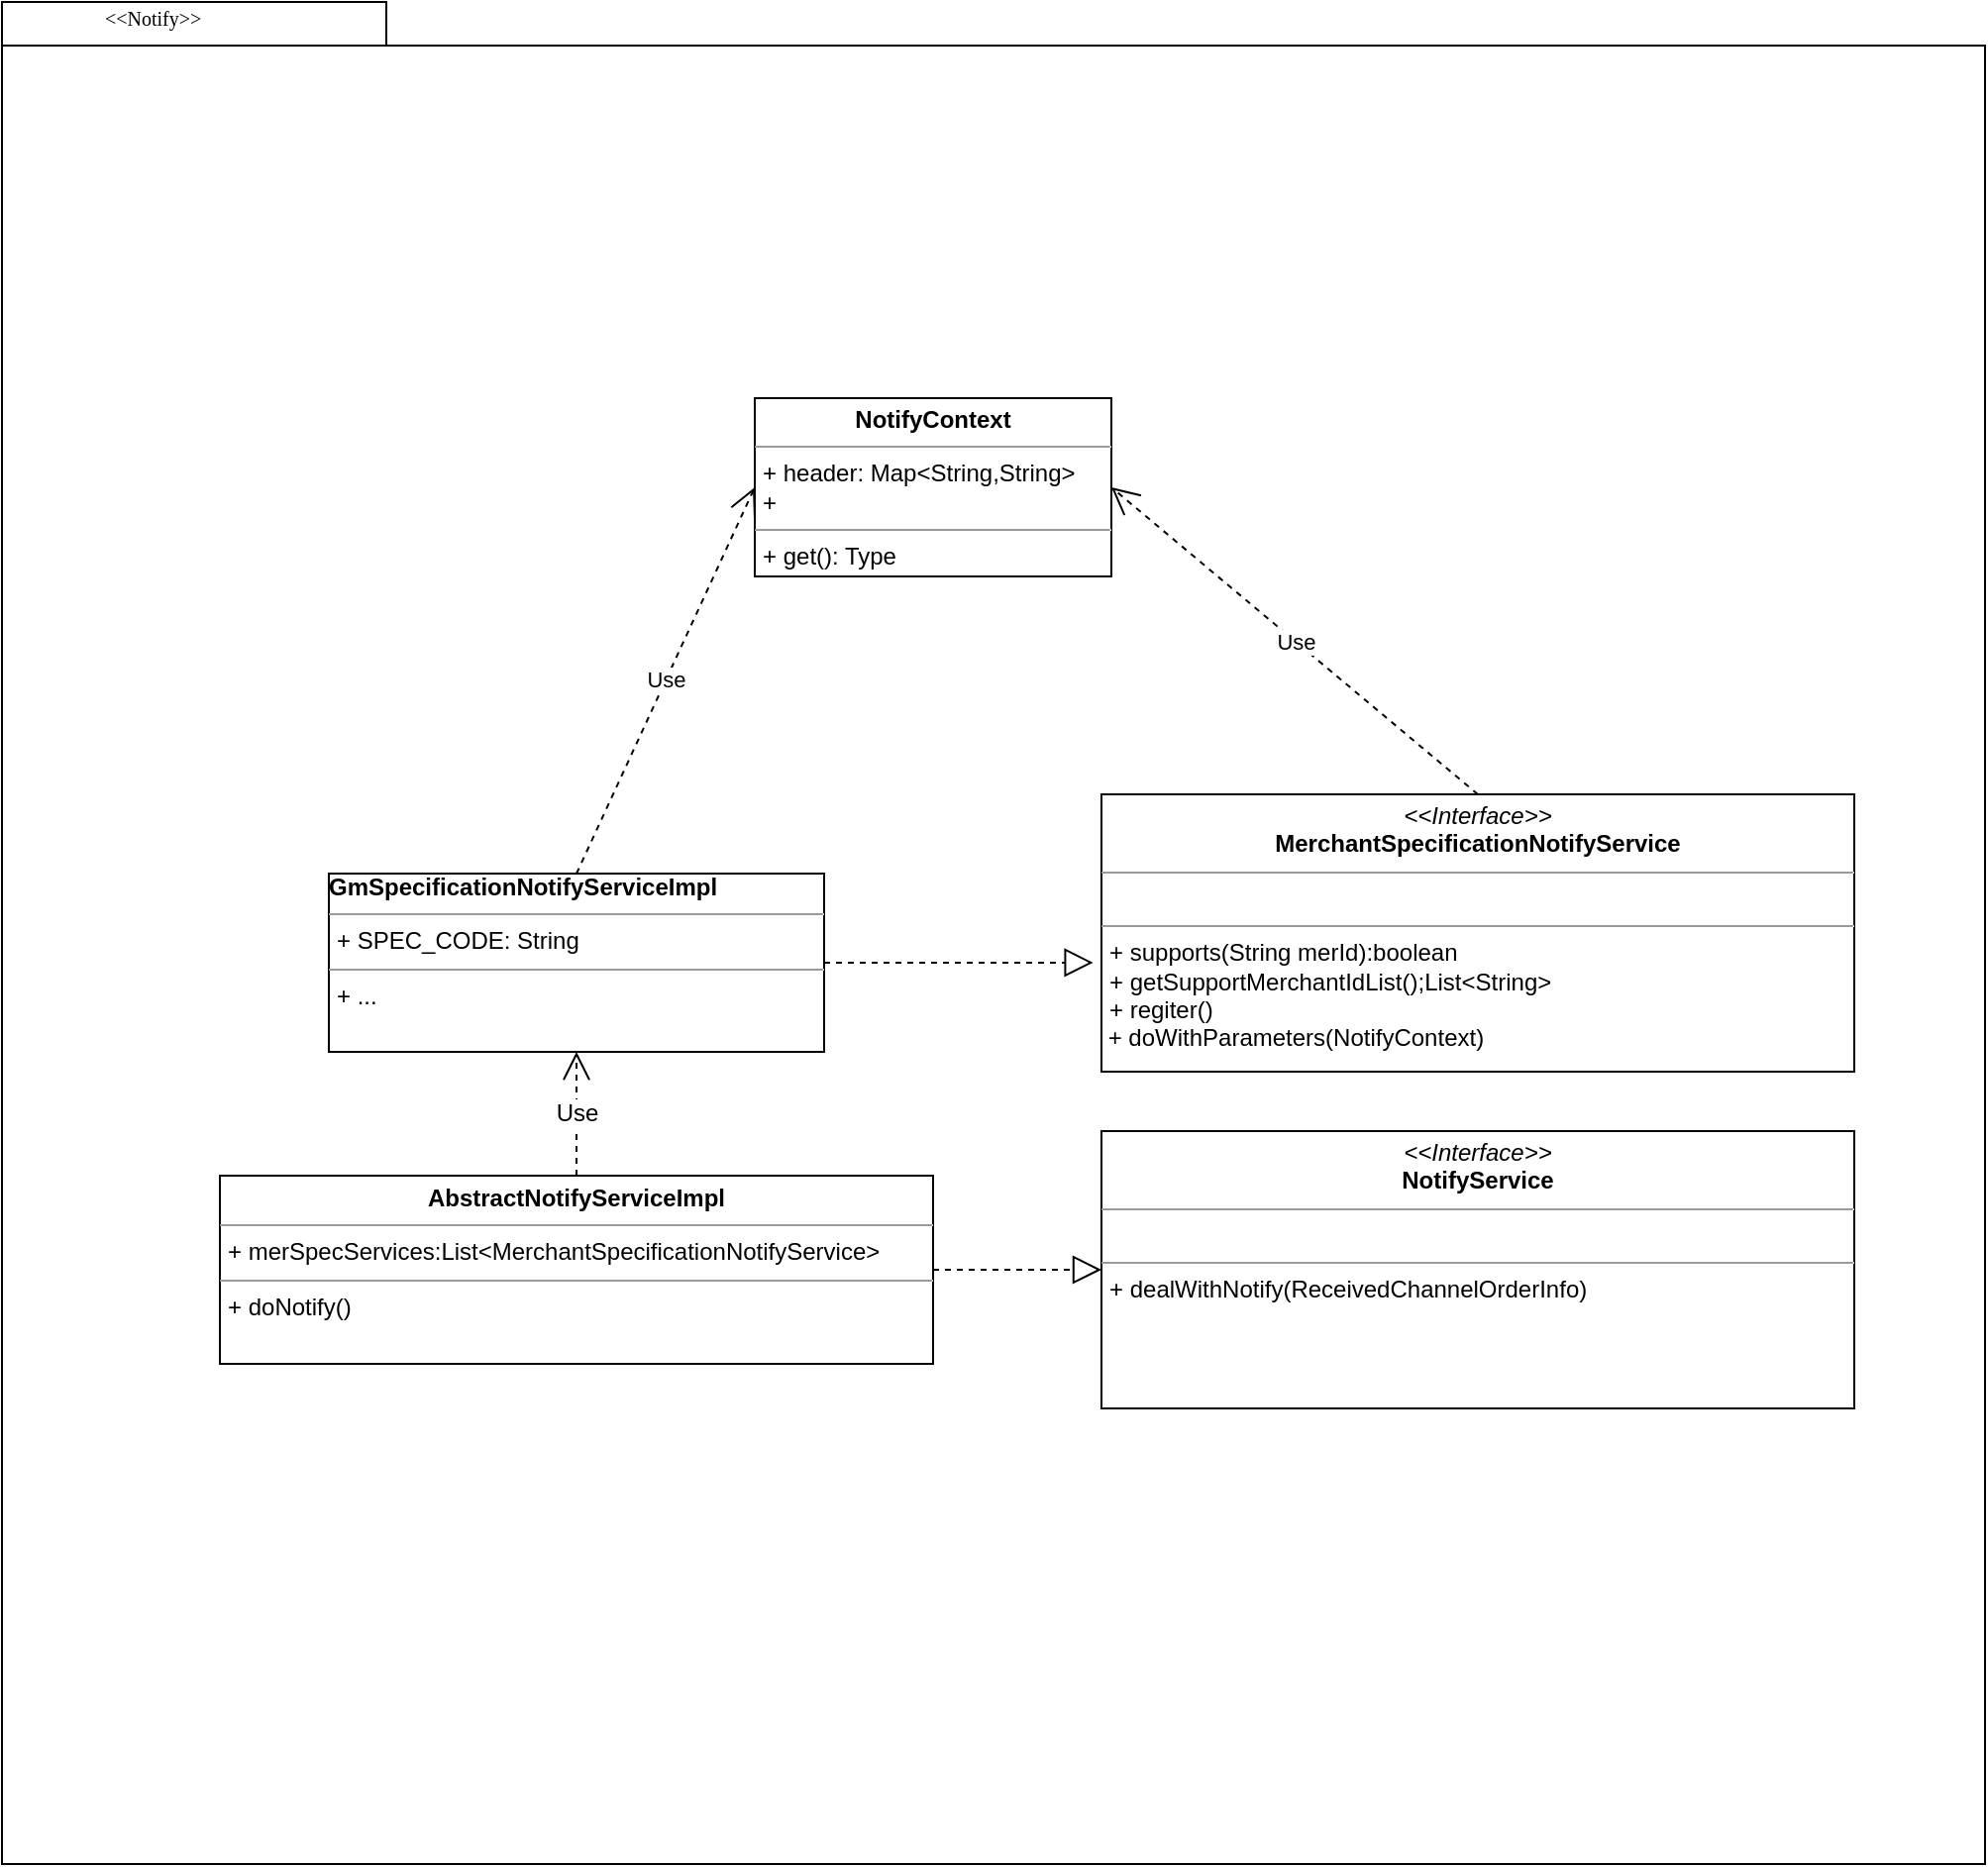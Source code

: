 <mxfile version="18.0.5" type="github"><diagram name="Page-1" id="b5b7bab2-c9e2-2cf4-8b2a-24fd1a2a6d21"><mxGraphModel dx="2942" dy="1114" grid="1" gridSize="10" guides="1" tooltips="1" connect="1" arrows="1" fold="1" page="1" pageScale="1" pageWidth="827" pageHeight="1169" background="none" math="0" shadow="0"><root><mxCell id="0"/><mxCell id="1" parent="0"/><mxCell id="6e0c8c40b5770093-71" style="edgeStyle=elbowEdgeStyle;rounded=0;html=1;dashed=1;labelBackgroundColor=none;startFill=0;endArrow=open;endFill=0;endSize=10;fontFamily=Verdana;fontSize=10;elbow=vertical;" parent="1" edge="1"><mxGeometry relative="1" as="geometry"><mxPoint x="1045.5" y="595" as="targetPoint"/></mxGeometry></mxCell><mxCell id="6e0c8c40b5770093-64" style="edgeStyle=elbowEdgeStyle;rounded=0;html=1;entryX=0.559;entryY=0.251;entryPerimeter=0;dashed=1;labelBackgroundColor=none;startFill=0;endArrow=open;endFill=0;endSize=10;fontFamily=Verdana;fontSize=10;" parent="1" edge="1"><mxGeometry relative="1" as="geometry"><mxPoint x="710" y="594.5" as="sourcePoint"/></mxGeometry></mxCell><mxCell id="6e0c8c40b5770093-65" style="edgeStyle=none;rounded=0;html=1;dashed=1;labelBackgroundColor=none;startFill=0;endArrow=open;endFill=0;endSize=10;fontFamily=Verdana;fontSize=10;entryX=-0.003;entryY=0.411;entryPerimeter=0;" parent="1" edge="1"><mxGeometry relative="1" as="geometry"><mxPoint x="739.207" y="594.5" as="sourcePoint"/></mxGeometry></mxCell><mxCell id="6e0c8c40b5770093-66" style="edgeStyle=none;rounded=0;html=1;dashed=1;labelBackgroundColor=none;startFill=0;endArrow=open;endFill=0;endSize=10;fontFamily=Verdana;fontSize=10;entryX=1.013;entryY=0.444;entryPerimeter=0;" parent="1" edge="1"><mxGeometry relative="1" as="geometry"><mxPoint x="664.688" y="594.5" as="sourcePoint"/></mxGeometry></mxCell><mxCell id="6e0c8c40b5770093-69" style="edgeStyle=elbowEdgeStyle;rounded=0;html=1;entryX=0.643;entryY=0.246;entryPerimeter=0;dashed=1;labelBackgroundColor=none;startFill=0;endArrow=open;endFill=0;endSize=10;fontFamily=Verdana;fontSize=10;" parent="1" edge="1"><mxGeometry relative="1" as="geometry"><mxPoint x="827" y="904.5" as="sourcePoint"/></mxGeometry></mxCell><mxCell id="6e0c8c40b5770093-58" style="rounded=0;html=1;dashed=1;labelBackgroundColor=none;startFill=0;endArrow=open;endFill=0;endSize=10;fontFamily=Verdana;fontSize=10;entryX=0.592;entryY=0.2;entryPerimeter=0;edgeStyle=elbowEdgeStyle;" parent="1" edge="1"><mxGeometry relative="1" as="geometry"><mxPoint x="527" y="244.5" as="sourcePoint"/></mxGeometry></mxCell><mxCell id="6e0c8c40b5770093-60" style="rounded=0;html=1;entryX=0.452;entryY=0.1;entryPerimeter=0;dashed=1;labelBackgroundColor=none;startFill=0;endArrow=open;endFill=0;endSize=10;fontFamily=Verdana;fontSize=10;" parent="1" edge="1"><mxGeometry relative="1" as="geometry"><mxPoint x="581.829" y="424.5" as="sourcePoint"/></mxGeometry></mxCell><mxCell id="6e0c8c40b5770093-61" style="edgeStyle=none;rounded=0;html=1;entryX=0.69;entryY=0.102;entryPerimeter=0;dashed=1;labelBackgroundColor=none;startFill=0;endArrow=open;endFill=0;endSize=10;fontFamily=Verdana;fontSize=10;" parent="1" edge="1"><mxGeometry relative="1" as="geometry"><mxPoint x="811.275" y="428.5" as="sourcePoint"/></mxGeometry></mxCell><mxCell id="6e0c8c40b5770093-62" style="edgeStyle=none;rounded=0;html=1;dashed=1;labelBackgroundColor=none;startFill=0;endArrow=open;endFill=0;endSize=10;fontFamily=Verdana;fontSize=10;exitX=1.002;exitY=0.668;exitPerimeter=0;" parent="1" edge="1"><mxGeometry relative="1" as="geometry"><mxPoint x="966.06" y="385.34" as="sourcePoint"/></mxGeometry></mxCell><mxCell id="6e0c8c40b5770093-63" style="edgeStyle=orthogonalEdgeStyle;rounded=0;html=1;dashed=1;labelBackgroundColor=none;startFill=0;endArrow=open;endFill=0;endSize=10;fontFamily=Verdana;fontSize=10;" parent="1" edge="1"><mxGeometry relative="1" as="geometry"><Array as="points"><mxPoint x="665.5" y="359.5"/><mxPoint x="665.5" y="464.5"/></Array><mxPoint x="641.5" y="359.5" as="sourcePoint"/></mxGeometry></mxCell><mxCell id="6e0c8c40b5770093-73" value="&amp;lt;&amp;lt;Notify&amp;gt;&amp;gt;" style="text;html=1;align=left;verticalAlign=top;spacingTop=-4;fontSize=10;fontFamily=Verdana" parent="1" vertex="1"><mxGeometry x="220" y="60" width="130" height="20" as="geometry"/></mxCell><mxCell id="6e0c8c40b5770093-72" value="" style="shape=folder;fontStyle=1;spacingTop=10;tabWidth=194;tabHeight=22;tabPosition=left;html=1;rounded=0;shadow=0;comic=0;labelBackgroundColor=none;strokeWidth=1;fillColor=none;fontFamily=Verdana;fontSize=10;align=center;" parent="1" vertex="1"><mxGeometry x="170" y="60" width="1001" height="940" as="geometry"/></mxCell><mxCell id="m163i3-RAYzbPAwia3ck-7" value="&lt;p style=&quot;margin:0px;margin-top:4px;text-align:center;&quot;&gt;&lt;b&gt;AbstractNotifyServiceImpl&lt;/b&gt;&lt;br&gt;&lt;/p&gt;&lt;hr size=&quot;1&quot;&gt;&lt;p style=&quot;margin:0px;margin-left:4px;&quot;&gt;+ merSpecServices:List&amp;lt;MerchantSpecificationNotifyService&amp;gt;&lt;/p&gt;&lt;hr size=&quot;1&quot;&gt;&lt;p style=&quot;margin:0px;margin-left:4px;&quot;&gt;+ doNotify()&lt;/p&gt;" style="verticalAlign=top;align=left;overflow=fill;fontSize=12;fontFamily=Helvetica;html=1;" parent="1" vertex="1"><mxGeometry x="280" y="652.5" width="360" height="95" as="geometry"/></mxCell><mxCell id="m163i3-RAYzbPAwia3ck-5" value="&lt;p style=&quot;margin:0px;margin-top:4px;text-align:center;&quot;&gt;&lt;i&gt;&amp;lt;&amp;lt;Interface&amp;gt;&amp;gt;&lt;/i&gt;&lt;br&gt;&lt;b&gt;NotifyService&lt;/b&gt;&lt;br&gt;&lt;/p&gt;&lt;hr size=&quot;1&quot;&gt;&lt;p style=&quot;margin:0px;margin-left:4px;&quot;&gt;&lt;br&gt;&lt;/p&gt;&lt;hr size=&quot;1&quot;&gt;&lt;p style=&quot;margin:0px;margin-left:4px;&quot;&gt;+&amp;nbsp;dealWithNotify(ReceivedChannelOrderInfo)&lt;/p&gt;" style="verticalAlign=top;align=left;overflow=fill;fontSize=12;fontFamily=Helvetica;html=1;" parent="1" vertex="1"><mxGeometry x="725" y="630" width="380" height="140" as="geometry"/></mxCell><mxCell id="m163i3-RAYzbPAwia3ck-8" value="&lt;p style=&quot;margin:0px;margin-top:4px;text-align:center;&quot;&gt;&lt;i&gt;&amp;lt;&amp;lt;Interface&amp;gt;&amp;gt;&lt;/i&gt;&lt;br&gt;&lt;b&gt;MerchantSpecificationNotifyService&lt;/b&gt;&lt;br&gt;&lt;/p&gt;&lt;hr size=&quot;1&quot;&gt;&lt;p style=&quot;margin:0px;margin-left:4px;&quot;&gt;&lt;br&gt;&lt;/p&gt;&lt;hr size=&quot;1&quot;&gt;&lt;p style=&quot;margin:0px;margin-left:4px;&quot;&gt;+&amp;nbsp;supports(String merId):boolean&lt;/p&gt;&lt;p style=&quot;margin:0px;margin-left:4px;&quot;&gt;+ getSupportMerchantIdList();List&amp;lt;String&amp;gt;&lt;/p&gt;&lt;p style=&quot;margin:0px;margin-left:4px;&quot;&gt;+ regiter()&lt;/p&gt;&amp;nbsp;+ doWithParameters(NotifyContext)" style="verticalAlign=top;align=left;overflow=fill;fontSize=12;fontFamily=Helvetica;html=1;" parent="1" vertex="1"><mxGeometry x="725" y="460" width="380" height="140" as="geometry"/></mxCell><mxCell id="m163i3-RAYzbPAwia3ck-9" value="&lt;b style=&quot;text-align: center;&quot;&gt;GmSpecificationNotifyService&lt;/b&gt;&lt;b style=&quot;text-align: center; background-color: initial;&quot;&gt;Impl&lt;/b&gt;&lt;b style=&quot;text-align: center;&quot;&gt;&lt;br&gt;&lt;/b&gt;&lt;hr size=&quot;1&quot;&gt;&lt;p style=&quot;margin:0px;margin-left:4px;&quot;&gt;+ SPEC_CODE: String&lt;/p&gt;&lt;hr size=&quot;1&quot;&gt;&lt;p style=&quot;margin:0px;margin-left:4px;&quot;&gt;+ ...&lt;/p&gt;" style="verticalAlign=top;align=left;overflow=fill;fontSize=12;fontFamily=Helvetica;html=1;" parent="1" vertex="1"><mxGeometry x="335" y="500" width="250" height="90" as="geometry"/></mxCell><mxCell id="m163i3-RAYzbPAwia3ck-10" value="" style="endArrow=block;dashed=1;endFill=0;endSize=12;html=1;rounded=0;fontSize=12;exitX=1;exitY=0.5;exitDx=0;exitDy=0;entryX=-0.011;entryY=0.607;entryDx=0;entryDy=0;entryPerimeter=0;" parent="1" source="m163i3-RAYzbPAwia3ck-9" target="m163i3-RAYzbPAwia3ck-8" edge="1"><mxGeometry width="160" relative="1" as="geometry"><mxPoint x="610" y="300" as="sourcePoint"/><mxPoint x="770" y="300" as="targetPoint"/></mxGeometry></mxCell><mxCell id="m163i3-RAYzbPAwia3ck-14" value="Use" style="endArrow=open;endSize=12;dashed=1;html=1;rounded=0;fontSize=12;exitX=0.5;exitY=0;exitDx=0;exitDy=0;" parent="1" source="m163i3-RAYzbPAwia3ck-7" target="m163i3-RAYzbPAwia3ck-9" edge="1"><mxGeometry width="160" relative="1" as="geometry"><mxPoint x="440" y="460" as="sourcePoint"/><mxPoint x="600" y="460" as="targetPoint"/></mxGeometry></mxCell><mxCell id="m163i3-RAYzbPAwia3ck-15" value="" style="endArrow=block;dashed=1;endFill=0;endSize=12;html=1;rounded=0;fontSize=12;exitX=1;exitY=0.5;exitDx=0;exitDy=0;entryX=0;entryY=0.5;entryDx=0;entryDy=0;" parent="1" source="m163i3-RAYzbPAwia3ck-7" target="m163i3-RAYzbPAwia3ck-5" edge="1"><mxGeometry width="160" relative="1" as="geometry"><mxPoint x="620" y="600" as="sourcePoint"/><mxPoint x="780" y="600" as="targetPoint"/></mxGeometry></mxCell><mxCell id="54JUaGF3BDwa55x3Ha47-1" value="&lt;p style=&quot;margin:0px;margin-top:4px;text-align:center;&quot;&gt;&lt;b&gt;NotifyContext&lt;/b&gt;&lt;/p&gt;&lt;hr size=&quot;1&quot;&gt;&lt;p style=&quot;margin:0px;margin-left:4px;&quot;&gt;+ header: Map&amp;lt;String,String&amp;gt;&lt;/p&gt;&lt;p style=&quot;margin:0px;margin-left:4px;&quot;&gt;+&amp;nbsp;&lt;/p&gt;&lt;hr size=&quot;1&quot;&gt;&lt;p style=&quot;margin:0px;margin-left:4px;&quot;&gt;+ get(): Type&lt;/p&gt;&lt;p style=&quot;margin:0px;margin-left:4px;&quot;&gt;+ set(): Type&lt;br&gt;&lt;/p&gt;" style="verticalAlign=top;align=left;overflow=fill;fontSize=12;fontFamily=Helvetica;html=1;" parent="1" vertex="1"><mxGeometry x="550" y="260" width="180" height="90" as="geometry"/></mxCell><mxCell id="54JUaGF3BDwa55x3Ha47-4" value="Use" style="endArrow=open;endSize=12;dashed=1;html=1;rounded=0;entryX=1;entryY=0.5;entryDx=0;entryDy=0;exitX=0.5;exitY=0;exitDx=0;exitDy=0;" parent="1" source="m163i3-RAYzbPAwia3ck-8" target="54JUaGF3BDwa55x3Ha47-1" edge="1"><mxGeometry width="160" relative="1" as="geometry"><mxPoint x="890" y="380" as="sourcePoint"/><mxPoint x="1050" y="380" as="targetPoint"/></mxGeometry></mxCell><mxCell id="54JUaGF3BDwa55x3Ha47-5" value="Use" style="endArrow=open;endSize=12;dashed=1;html=1;rounded=0;entryX=0;entryY=0.5;entryDx=0;entryDy=0;exitX=0.5;exitY=0;exitDx=0;exitDy=0;" parent="1" source="m163i3-RAYzbPAwia3ck-9" target="54JUaGF3BDwa55x3Ha47-1" edge="1"><mxGeometry width="160" relative="1" as="geometry"><mxPoint x="370" y="390" as="sourcePoint"/><mxPoint x="530" y="390" as="targetPoint"/></mxGeometry></mxCell></root></mxGraphModel></diagram></mxfile>